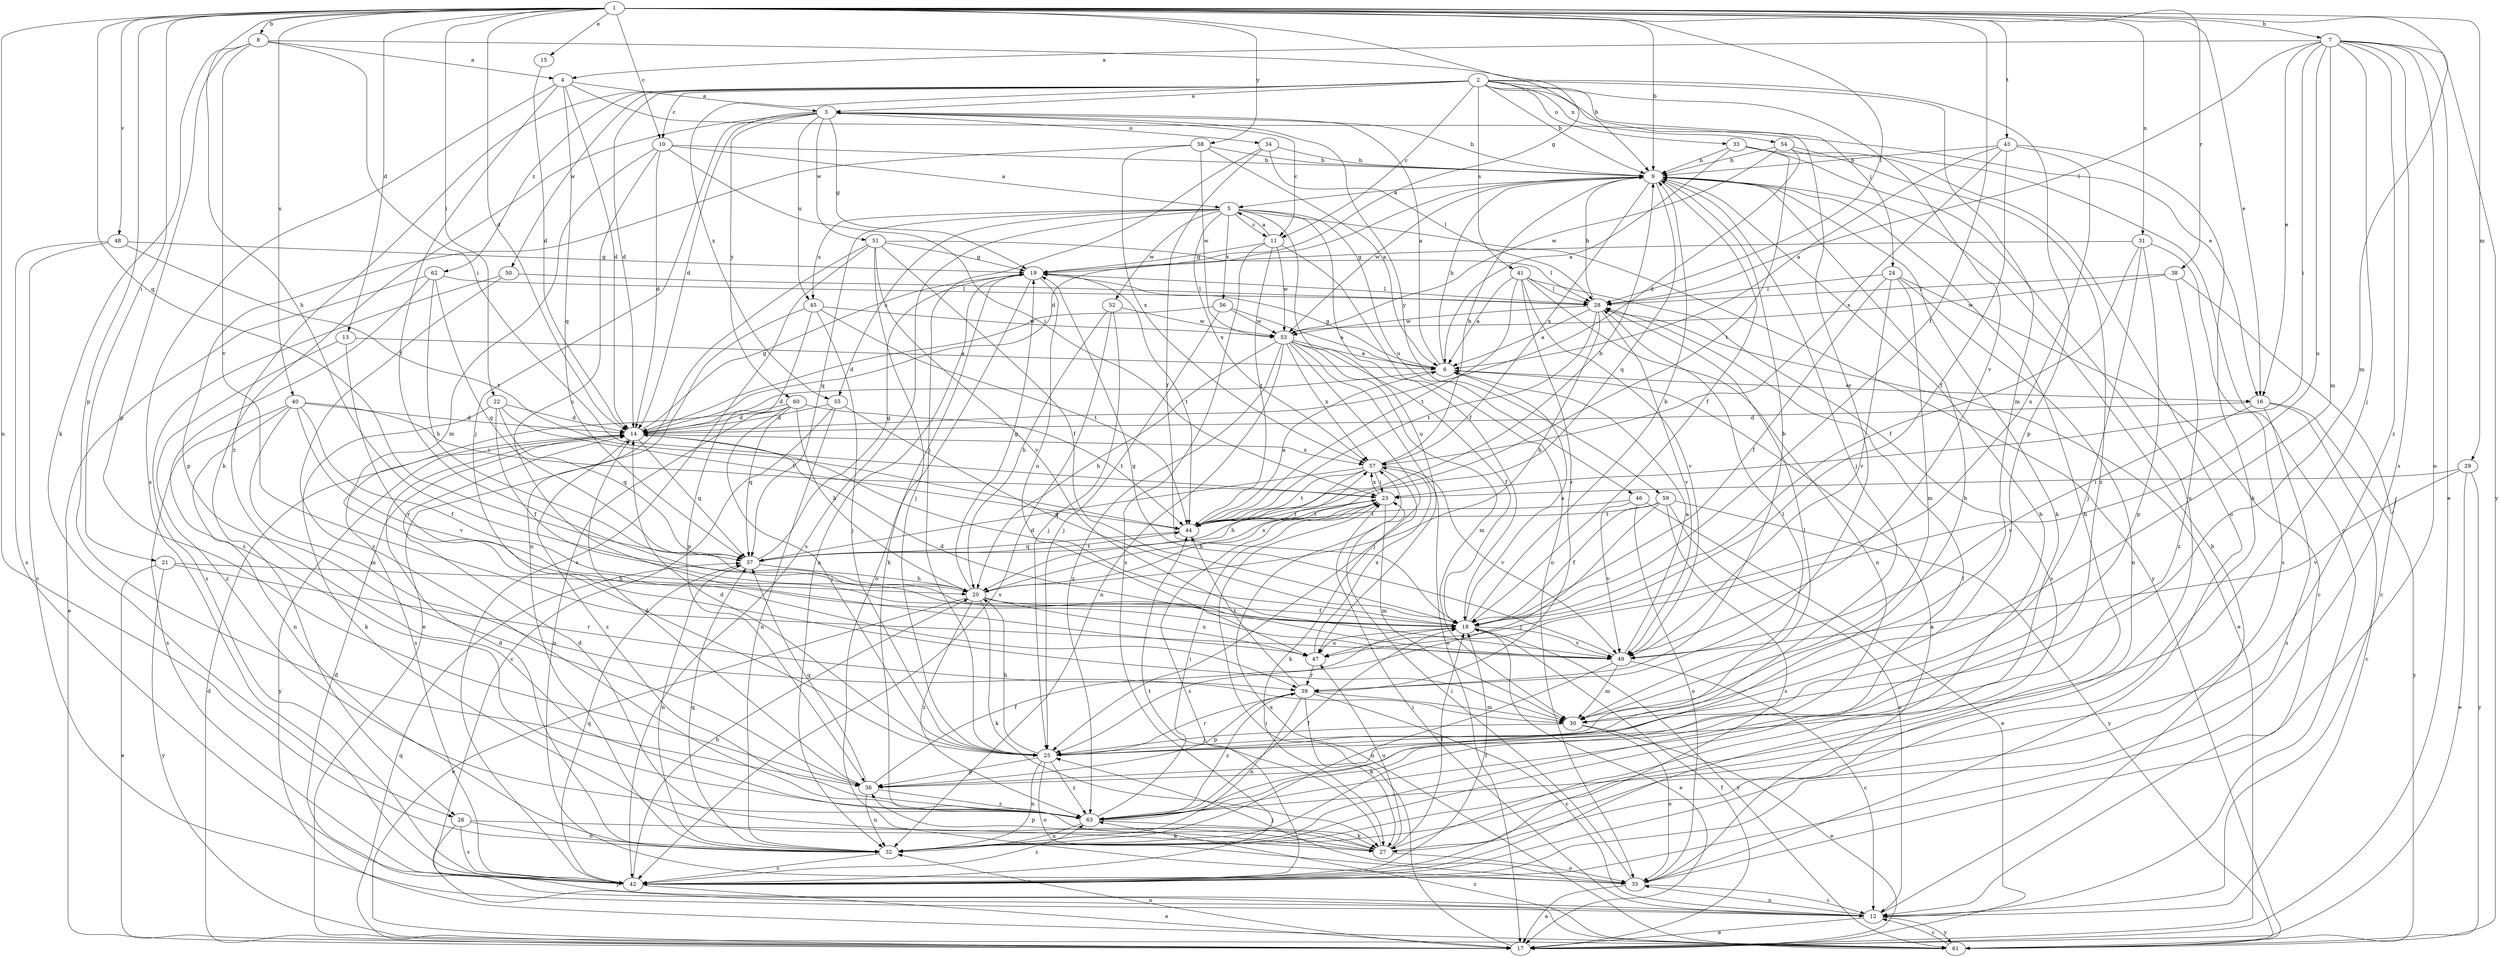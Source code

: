strict digraph  {
	2 -> 3 [label=a];
	4 -> 3 [label=a];
	6 -> 3 [label=a];
	7 -> 4 [label=a];
	8 -> 4 [label=a];
	9 -> 5 [label=a];
	10 -> 5 [label=a];
	11 -> 5 [label=a];
	13 -> 6 [label=a];
	18 -> 6 [label=a];
	28 -> 6 [label=a];
	33 -> 6 [label=a];
	35 -> 6 [label=a];
	41 -> 6 [label=a];
	43 -> 6 [label=a];
	44 -> 6 [label=a];
	49 -> 6 [label=a];
	53 -> 6 [label=a];
	56 -> 6 [label=a];
	58 -> 6 [label=a];
	1 -> 7 [label=b];
	1 -> 8 [label=b];
	1 -> 9 [label=b];
	2 -> 9 [label=b];
	3 -> 9 [label=b];
	6 -> 9 [label=b];
	8 -> 9 [label=b];
	10 -> 9 [label=b];
	12 -> 9 [label=b];
	18 -> 9 [label=b];
	27 -> 9 [label=b];
	28 -> 9 [label=b];
	32 -> 9 [label=b];
	33 -> 9 [label=b];
	34 -> 9 [label=b];
	39 -> 9 [label=b];
	43 -> 9 [label=b];
	44 -> 9 [label=b];
	54 -> 9 [label=b];
	57 -> 9 [label=b];
	58 -> 9 [label=b];
	63 -> 9 [label=b];
	1 -> 10 [label=c];
	2 -> 10 [label=c];
	2 -> 11 [label=c];
	3 -> 11 [label=c];
	5 -> 11 [label=c];
	16 -> 12 [label=c];
	24 -> 12 [label=c];
	35 -> 12 [label=c];
	38 -> 12 [label=c];
	39 -> 12 [label=c];
	48 -> 12 [label=c];
	49 -> 12 [label=c];
	54 -> 12 [label=c];
	55 -> 12 [label=c];
	59 -> 12 [label=c];
	61 -> 12 [label=c];
	1 -> 13 [label=d];
	1 -> 14 [label=d];
	2 -> 14 [label=d];
	3 -> 14 [label=d];
	4 -> 14 [label=d];
	6 -> 14 [label=d];
	9 -> 14 [label=d];
	10 -> 14 [label=d];
	12 -> 14 [label=d];
	15 -> 14 [label=d];
	16 -> 14 [label=d];
	17 -> 14 [label=d];
	18 -> 14 [label=d];
	22 -> 14 [label=d];
	25 -> 14 [label=d];
	27 -> 14 [label=d];
	32 -> 14 [label=d];
	36 -> 14 [label=d];
	40 -> 14 [label=d];
	49 -> 14 [label=d];
	54 -> 14 [label=d];
	55 -> 14 [label=d];
	56 -> 14 [label=d];
	60 -> 14 [label=d];
	1 -> 15 [label=e];
	1 -> 16 [label=e];
	4 -> 16 [label=e];
	6 -> 16 [label=e];
	7 -> 16 [label=e];
	7 -> 17 [label=e];
	12 -> 17 [label=e];
	18 -> 17 [label=e];
	20 -> 17 [label=e];
	21 -> 17 [label=e];
	28 -> 17 [label=e];
	29 -> 17 [label=e];
	30 -> 17 [label=e];
	35 -> 17 [label=e];
	42 -> 17 [label=e];
	45 -> 17 [label=e];
	46 -> 17 [label=e];
	53 -> 17 [label=e];
	62 -> 17 [label=e];
	1 -> 18 [label=f];
	4 -> 18 [label=f];
	5 -> 18 [label=f];
	9 -> 18 [label=f];
	17 -> 18 [label=f];
	20 -> 18 [label=f];
	22 -> 18 [label=f];
	24 -> 18 [label=f];
	27 -> 18 [label=f];
	31 -> 18 [label=f];
	34 -> 18 [label=f];
	36 -> 18 [label=f];
	40 -> 18 [label=f];
	42 -> 18 [label=f];
	43 -> 18 [label=f];
	51 -> 18 [label=f];
	53 -> 18 [label=f];
	55 -> 18 [label=f];
	59 -> 18 [label=f];
	63 -> 18 [label=f];
	1 -> 19 [label=g];
	3 -> 19 [label=g];
	6 -> 19 [label=g];
	11 -> 19 [label=g];
	14 -> 19 [label=g];
	20 -> 19 [label=g];
	31 -> 19 [label=g];
	37 -> 19 [label=g];
	48 -> 19 [label=g];
	49 -> 19 [label=g];
	51 -> 19 [label=g];
	1 -> 20 [label=h];
	21 -> 20 [label=h];
	23 -> 20 [label=h];
	25 -> 20 [label=h];
	28 -> 20 [label=h];
	37 -> 20 [label=h];
	42 -> 20 [label=h];
	52 -> 20 [label=h];
	53 -> 20 [label=h];
	57 -> 20 [label=h];
	60 -> 20 [label=h];
	62 -> 20 [label=h];
	1 -> 21 [label=i];
	1 -> 22 [label=i];
	7 -> 23 [label=i];
	8 -> 23 [label=i];
	10 -> 23 [label=i];
	12 -> 23 [label=i];
	17 -> 23 [label=i];
	29 -> 23 [label=i];
	35 -> 23 [label=i];
	40 -> 23 [label=i];
	44 -> 23 [label=i];
	57 -> 23 [label=i];
	63 -> 23 [label=i];
	2 -> 24 [label=j];
	3 -> 25 [label=j];
	7 -> 25 [label=j];
	9 -> 25 [label=j];
	30 -> 25 [label=j];
	31 -> 25 [label=j];
	34 -> 25 [label=j];
	35 -> 25 [label=j];
	45 -> 25 [label=j];
	51 -> 25 [label=j];
	52 -> 25 [label=j];
	53 -> 25 [label=j];
	56 -> 25 [label=j];
	59 -> 25 [label=j];
	60 -> 25 [label=j];
	3 -> 26 [label=k];
	8 -> 26 [label=k];
	9 -> 27 [label=k];
	19 -> 27 [label=k];
	20 -> 27 [label=k];
	22 -> 27 [label=k];
	26 -> 27 [label=k];
	39 -> 27 [label=k];
	43 -> 27 [label=k];
	57 -> 27 [label=k];
	63 -> 27 [label=k];
	1 -> 28 [label=l];
	7 -> 28 [label=l];
	19 -> 28 [label=l];
	24 -> 28 [label=l];
	25 -> 28 [label=l];
	30 -> 28 [label=l];
	32 -> 28 [label=l];
	34 -> 28 [label=l];
	38 -> 28 [label=l];
	41 -> 28 [label=l];
	50 -> 28 [label=l];
	51 -> 28 [label=l];
	62 -> 28 [label=l];
	1 -> 29 [label=m];
	1 -> 30 [label=m];
	2 -> 30 [label=m];
	7 -> 30 [label=m];
	10 -> 30 [label=m];
	23 -> 30 [label=m];
	24 -> 30 [label=m];
	39 -> 30 [label=m];
	40 -> 30 [label=m];
	49 -> 30 [label=m];
	53 -> 30 [label=m];
	1 -> 31 [label=n];
	1 -> 32 [label=n];
	17 -> 32 [label=n];
	19 -> 32 [label=n];
	24 -> 32 [label=n];
	25 -> 32 [label=n];
	26 -> 32 [label=n];
	33 -> 32 [label=n];
	36 -> 32 [label=n];
	37 -> 32 [label=n];
	39 -> 32 [label=n];
	40 -> 32 [label=n];
	41 -> 32 [label=n];
	49 -> 32 [label=n];
	51 -> 32 [label=n];
	53 -> 32 [label=n];
	55 -> 32 [label=n];
	63 -> 32 [label=n];
	2 -> 33 [label=o];
	3 -> 34 [label=o];
	7 -> 35 [label=o];
	11 -> 35 [label=o];
	12 -> 35 [label=o];
	19 -> 35 [label=o];
	25 -> 35 [label=o];
	27 -> 35 [label=o];
	30 -> 35 [label=o];
	33 -> 35 [label=o];
	46 -> 35 [label=o];
	60 -> 35 [label=o];
	1 -> 36 [label=p];
	2 -> 36 [label=p];
	8 -> 36 [label=p];
	25 -> 36 [label=p];
	27 -> 36 [label=p];
	31 -> 36 [label=p];
	39 -> 36 [label=p];
	45 -> 36 [label=p];
	58 -> 36 [label=p];
	1 -> 37 [label=q];
	4 -> 37 [label=q];
	5 -> 37 [label=q];
	9 -> 37 [label=q];
	14 -> 37 [label=q];
	17 -> 37 [label=q];
	22 -> 37 [label=q];
	32 -> 37 [label=q];
	36 -> 37 [label=q];
	42 -> 37 [label=q];
	44 -> 37 [label=q];
	57 -> 37 [label=q];
	60 -> 37 [label=q];
	62 -> 37 [label=q];
	1 -> 38 [label=r];
	2 -> 39 [label=r];
	13 -> 39 [label=r];
	21 -> 39 [label=r];
	25 -> 39 [label=r];
	41 -> 39 [label=r];
	47 -> 39 [label=r];
	1 -> 40 [label=s];
	2 -> 41 [label=s];
	4 -> 42 [label=s];
	5 -> 42 [label=s];
	7 -> 42 [label=s];
	11 -> 42 [label=s];
	16 -> 42 [label=s];
	23 -> 42 [label=s];
	26 -> 42 [label=s];
	31 -> 42 [label=s];
	32 -> 42 [label=s];
	40 -> 42 [label=s];
	41 -> 42 [label=s];
	48 -> 42 [label=s];
	50 -> 42 [label=s];
	51 -> 42 [label=s];
	52 -> 42 [label=s];
	59 -> 42 [label=s];
	60 -> 42 [label=s];
	1 -> 43 [label=t];
	11 -> 44 [label=t];
	19 -> 44 [label=t];
	22 -> 44 [label=t];
	23 -> 44 [label=t];
	27 -> 44 [label=t];
	28 -> 44 [label=t];
	33 -> 44 [label=t];
	37 -> 44 [label=t];
	39 -> 44 [label=t];
	41 -> 44 [label=t];
	45 -> 44 [label=t];
	46 -> 44 [label=t];
	48 -> 44 [label=t];
	57 -> 44 [label=t];
	59 -> 44 [label=t];
	60 -> 44 [label=t];
	3 -> 45 [label=u];
	5 -> 45 [label=u];
	5 -> 46 [label=u];
	5 -> 47 [label=u];
	7 -> 47 [label=u];
	10 -> 47 [label=u];
	18 -> 47 [label=u];
	19 -> 47 [label=u];
	20 -> 47 [label=u];
	27 -> 47 [label=u];
	43 -> 47 [label=u];
	1 -> 48 [label=v];
	2 -> 49 [label=v];
	8 -> 49 [label=v];
	16 -> 49 [label=v];
	18 -> 49 [label=v];
	24 -> 49 [label=v];
	28 -> 49 [label=v];
	29 -> 49 [label=v];
	40 -> 49 [label=v];
	41 -> 49 [label=v];
	46 -> 49 [label=v];
	51 -> 49 [label=v];
	57 -> 49 [label=v];
	2 -> 50 [label=w];
	3 -> 51 [label=w];
	5 -> 52 [label=w];
	9 -> 53 [label=w];
	11 -> 53 [label=w];
	28 -> 53 [label=w];
	38 -> 53 [label=w];
	45 -> 53 [label=w];
	52 -> 53 [label=w];
	54 -> 53 [label=w];
	56 -> 53 [label=w];
	58 -> 53 [label=w];
	2 -> 54 [label=x];
	2 -> 55 [label=x];
	5 -> 55 [label=x];
	5 -> 56 [label=x];
	5 -> 57 [label=x];
	9 -> 57 [label=x];
	14 -> 57 [label=x];
	20 -> 57 [label=x];
	23 -> 57 [label=x];
	43 -> 57 [label=x];
	47 -> 57 [label=x];
	53 -> 57 [label=x];
	58 -> 57 [label=x];
	61 -> 57 [label=x];
	1 -> 58 [label=y];
	3 -> 59 [label=y];
	3 -> 60 [label=y];
	5 -> 61 [label=y];
	7 -> 61 [label=y];
	12 -> 61 [label=y];
	14 -> 61 [label=y];
	16 -> 61 [label=y];
	18 -> 61 [label=y];
	21 -> 61 [label=y];
	26 -> 61 [label=y];
	29 -> 61 [label=y];
	59 -> 61 [label=y];
	2 -> 62 [label=z];
	2 -> 63 [label=z];
	7 -> 63 [label=z];
	13 -> 63 [label=z];
	14 -> 63 [label=z];
	20 -> 63 [label=z];
	25 -> 63 [label=z];
	36 -> 63 [label=z];
	38 -> 63 [label=z];
	39 -> 63 [label=z];
	42 -> 63 [label=z];
	50 -> 63 [label=z];
	53 -> 63 [label=z];
	54 -> 63 [label=z];
	61 -> 63 [label=z];
	62 -> 63 [label=z];
}
